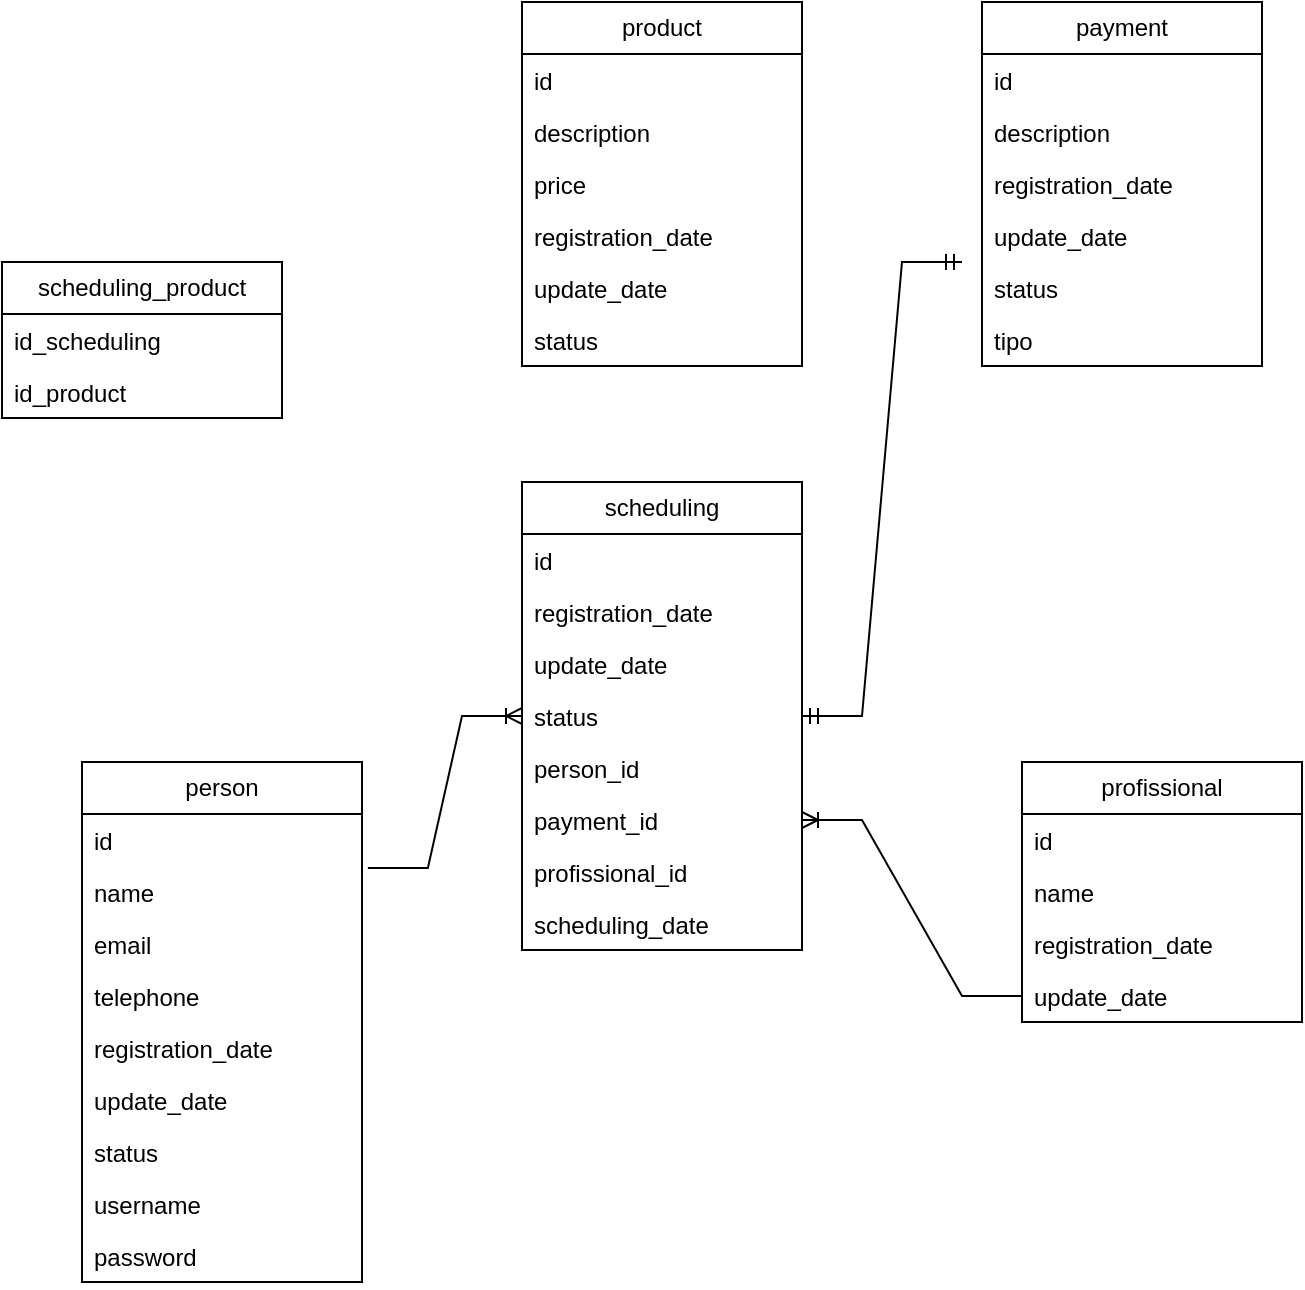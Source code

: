 <mxfile version="26.1.3">
  <diagram name="Página-1" id="Ypi8zajXE4CnerdbXZY2">
    <mxGraphModel dx="1674" dy="746" grid="1" gridSize="10" guides="1" tooltips="1" connect="1" arrows="1" fold="1" page="1" pageScale="1" pageWidth="827" pageHeight="1169" math="0" shadow="0">
      <root>
        <mxCell id="0" />
        <mxCell id="1" parent="0" />
        <mxCell id="1gxR2JI7KWspUDncfXjb-1" value="person" style="swimlane;fontStyle=0;childLayout=stackLayout;horizontal=1;startSize=26;fillColor=none;horizontalStack=0;resizeParent=1;resizeParentMax=0;resizeLast=0;collapsible=1;marginBottom=0;whiteSpace=wrap;html=1;" vertex="1" parent="1">
          <mxGeometry x="160" y="410" width="140" height="260" as="geometry" />
        </mxCell>
        <mxCell id="1gxR2JI7KWspUDncfXjb-2" value="id" style="text;strokeColor=none;fillColor=none;align=left;verticalAlign=top;spacingLeft=4;spacingRight=4;overflow=hidden;rotatable=0;points=[[0,0.5],[1,0.5]];portConstraint=eastwest;whiteSpace=wrap;html=1;" vertex="1" parent="1gxR2JI7KWspUDncfXjb-1">
          <mxGeometry y="26" width="140" height="26" as="geometry" />
        </mxCell>
        <mxCell id="1gxR2JI7KWspUDncfXjb-3" value="name&lt;div&gt;&lt;br&gt;&lt;/div&gt;" style="text;strokeColor=none;fillColor=none;align=left;verticalAlign=top;spacingLeft=4;spacingRight=4;overflow=hidden;rotatable=0;points=[[0,0.5],[1,0.5]];portConstraint=eastwest;whiteSpace=wrap;html=1;" vertex="1" parent="1gxR2JI7KWspUDncfXjb-1">
          <mxGeometry y="52" width="140" height="26" as="geometry" />
        </mxCell>
        <mxCell id="1gxR2JI7KWspUDncfXjb-4" value="email&lt;div&gt;&lt;br&gt;&lt;/div&gt;" style="text;strokeColor=none;fillColor=none;align=left;verticalAlign=top;spacingLeft=4;spacingRight=4;overflow=hidden;rotatable=0;points=[[0,0.5],[1,0.5]];portConstraint=eastwest;whiteSpace=wrap;html=1;" vertex="1" parent="1gxR2JI7KWspUDncfXjb-1">
          <mxGeometry y="78" width="140" height="26" as="geometry" />
        </mxCell>
        <mxCell id="1gxR2JI7KWspUDncfXjb-5" value="&lt;div&gt;telephone&lt;/div&gt;" style="text;strokeColor=none;fillColor=none;align=left;verticalAlign=top;spacingLeft=4;spacingRight=4;overflow=hidden;rotatable=0;points=[[0,0.5],[1,0.5]];portConstraint=eastwest;whiteSpace=wrap;html=1;" vertex="1" parent="1gxR2JI7KWspUDncfXjb-1">
          <mxGeometry y="104" width="140" height="26" as="geometry" />
        </mxCell>
        <mxCell id="1gxR2JI7KWspUDncfXjb-6" value="&lt;div&gt;registration_date&lt;/div&gt;" style="text;strokeColor=none;fillColor=none;align=left;verticalAlign=top;spacingLeft=4;spacingRight=4;overflow=hidden;rotatable=0;points=[[0,0.5],[1,0.5]];portConstraint=eastwest;whiteSpace=wrap;html=1;" vertex="1" parent="1gxR2JI7KWspUDncfXjb-1">
          <mxGeometry y="130" width="140" height="26" as="geometry" />
        </mxCell>
        <mxCell id="1gxR2JI7KWspUDncfXjb-33" value="&lt;div&gt;update_date&lt;/div&gt;" style="text;strokeColor=none;fillColor=none;align=left;verticalAlign=top;spacingLeft=4;spacingRight=4;overflow=hidden;rotatable=0;points=[[0,0.5],[1,0.5]];portConstraint=eastwest;whiteSpace=wrap;html=1;" vertex="1" parent="1gxR2JI7KWspUDncfXjb-1">
          <mxGeometry y="156" width="140" height="26" as="geometry" />
        </mxCell>
        <mxCell id="1gxR2JI7KWspUDncfXjb-7" value="&lt;div&gt;status&lt;/div&gt;" style="text;strokeColor=none;fillColor=none;align=left;verticalAlign=top;spacingLeft=4;spacingRight=4;overflow=hidden;rotatable=0;points=[[0,0.5],[1,0.5]];portConstraint=eastwest;whiteSpace=wrap;html=1;" vertex="1" parent="1gxR2JI7KWspUDncfXjb-1">
          <mxGeometry y="182" width="140" height="26" as="geometry" />
        </mxCell>
        <mxCell id="1gxR2JI7KWspUDncfXjb-8" value="&lt;div&gt;username&lt;/div&gt;&lt;div&gt;&lt;br&gt;&lt;/div&gt;" style="text;strokeColor=none;fillColor=none;align=left;verticalAlign=top;spacingLeft=4;spacingRight=4;overflow=hidden;rotatable=0;points=[[0,0.5],[1,0.5]];portConstraint=eastwest;whiteSpace=wrap;html=1;" vertex="1" parent="1gxR2JI7KWspUDncfXjb-1">
          <mxGeometry y="208" width="140" height="26" as="geometry" />
        </mxCell>
        <mxCell id="1gxR2JI7KWspUDncfXjb-9" value="&lt;div&gt;password&lt;/div&gt;&lt;div&gt;&lt;br&gt;&lt;/div&gt;" style="text;strokeColor=none;fillColor=none;align=left;verticalAlign=top;spacingLeft=4;spacingRight=4;overflow=hidden;rotatable=0;points=[[0,0.5],[1,0.5]];portConstraint=eastwest;whiteSpace=wrap;html=1;" vertex="1" parent="1gxR2JI7KWspUDncfXjb-1">
          <mxGeometry y="234" width="140" height="26" as="geometry" />
        </mxCell>
        <mxCell id="1gxR2JI7KWspUDncfXjb-10" value="product" style="swimlane;fontStyle=0;childLayout=stackLayout;horizontal=1;startSize=26;fillColor=none;horizontalStack=0;resizeParent=1;resizeParentMax=0;resizeLast=0;collapsible=1;marginBottom=0;whiteSpace=wrap;html=1;" vertex="1" parent="1">
          <mxGeometry x="380" y="30" width="140" height="182" as="geometry" />
        </mxCell>
        <mxCell id="1gxR2JI7KWspUDncfXjb-11" value="id" style="text;strokeColor=none;fillColor=none;align=left;verticalAlign=top;spacingLeft=4;spacingRight=4;overflow=hidden;rotatable=0;points=[[0,0.5],[1,0.5]];portConstraint=eastwest;whiteSpace=wrap;html=1;" vertex="1" parent="1gxR2JI7KWspUDncfXjb-10">
          <mxGeometry y="26" width="140" height="26" as="geometry" />
        </mxCell>
        <mxCell id="1gxR2JI7KWspUDncfXjb-12" value="&lt;div&gt;description&lt;/div&gt;" style="text;strokeColor=none;fillColor=none;align=left;verticalAlign=top;spacingLeft=4;spacingRight=4;overflow=hidden;rotatable=0;points=[[0,0.5],[1,0.5]];portConstraint=eastwest;whiteSpace=wrap;html=1;" vertex="1" parent="1gxR2JI7KWspUDncfXjb-10">
          <mxGeometry y="52" width="140" height="26" as="geometry" />
        </mxCell>
        <mxCell id="1gxR2JI7KWspUDncfXjb-13" value="&lt;div&gt;price&lt;/div&gt;" style="text;strokeColor=none;fillColor=none;align=left;verticalAlign=top;spacingLeft=4;spacingRight=4;overflow=hidden;rotatable=0;points=[[0,0.5],[1,0.5]];portConstraint=eastwest;whiteSpace=wrap;html=1;" vertex="1" parent="1gxR2JI7KWspUDncfXjb-10">
          <mxGeometry y="78" width="140" height="26" as="geometry" />
        </mxCell>
        <mxCell id="1gxR2JI7KWspUDncfXjb-14" value="&lt;div&gt;registration_date&lt;/div&gt;" style="text;strokeColor=none;fillColor=none;align=left;verticalAlign=top;spacingLeft=4;spacingRight=4;overflow=hidden;rotatable=0;points=[[0,0.5],[1,0.5]];portConstraint=eastwest;whiteSpace=wrap;html=1;" vertex="1" parent="1gxR2JI7KWspUDncfXjb-10">
          <mxGeometry y="104" width="140" height="26" as="geometry" />
        </mxCell>
        <mxCell id="1gxR2JI7KWspUDncfXjb-35" value="&lt;div&gt;update_date&lt;/div&gt;" style="text;strokeColor=none;fillColor=none;align=left;verticalAlign=top;spacingLeft=4;spacingRight=4;overflow=hidden;rotatable=0;points=[[0,0.5],[1,0.5]];portConstraint=eastwest;whiteSpace=wrap;html=1;" vertex="1" parent="1gxR2JI7KWspUDncfXjb-10">
          <mxGeometry y="130" width="140" height="26" as="geometry" />
        </mxCell>
        <mxCell id="1gxR2JI7KWspUDncfXjb-16" value="&lt;div&gt;status&lt;/div&gt;" style="text;strokeColor=none;fillColor=none;align=left;verticalAlign=top;spacingLeft=4;spacingRight=4;overflow=hidden;rotatable=0;points=[[0,0.5],[1,0.5]];portConstraint=eastwest;whiteSpace=wrap;html=1;" vertex="1" parent="1gxR2JI7KWspUDncfXjb-10">
          <mxGeometry y="156" width="140" height="26" as="geometry" />
        </mxCell>
        <mxCell id="1gxR2JI7KWspUDncfXjb-19" value="payment" style="swimlane;fontStyle=0;childLayout=stackLayout;horizontal=1;startSize=26;fillColor=none;horizontalStack=0;resizeParent=1;resizeParentMax=0;resizeLast=0;collapsible=1;marginBottom=0;whiteSpace=wrap;html=1;" vertex="1" parent="1">
          <mxGeometry x="610" y="30" width="140" height="182" as="geometry" />
        </mxCell>
        <mxCell id="1gxR2JI7KWspUDncfXjb-20" value="id" style="text;strokeColor=none;fillColor=none;align=left;verticalAlign=top;spacingLeft=4;spacingRight=4;overflow=hidden;rotatable=0;points=[[0,0.5],[1,0.5]];portConstraint=eastwest;whiteSpace=wrap;html=1;" vertex="1" parent="1gxR2JI7KWspUDncfXjb-19">
          <mxGeometry y="26" width="140" height="26" as="geometry" />
        </mxCell>
        <mxCell id="1gxR2JI7KWspUDncfXjb-21" value="&lt;div&gt;description&lt;/div&gt;" style="text;strokeColor=none;fillColor=none;align=left;verticalAlign=top;spacingLeft=4;spacingRight=4;overflow=hidden;rotatable=0;points=[[0,0.5],[1,0.5]];portConstraint=eastwest;whiteSpace=wrap;html=1;" vertex="1" parent="1gxR2JI7KWspUDncfXjb-19">
          <mxGeometry y="52" width="140" height="26" as="geometry" />
        </mxCell>
        <mxCell id="1gxR2JI7KWspUDncfXjb-23" value="&lt;div&gt;registration_date&lt;/div&gt;" style="text;strokeColor=none;fillColor=none;align=left;verticalAlign=top;spacingLeft=4;spacingRight=4;overflow=hidden;rotatable=0;points=[[0,0.5],[1,0.5]];portConstraint=eastwest;whiteSpace=wrap;html=1;" vertex="1" parent="1gxR2JI7KWspUDncfXjb-19">
          <mxGeometry y="78" width="140" height="26" as="geometry" />
        </mxCell>
        <mxCell id="1gxR2JI7KWspUDncfXjb-37" value="&lt;div&gt;update_date&lt;/div&gt;" style="text;strokeColor=none;fillColor=none;align=left;verticalAlign=top;spacingLeft=4;spacingRight=4;overflow=hidden;rotatable=0;points=[[0,0.5],[1,0.5]];portConstraint=eastwest;whiteSpace=wrap;html=1;" vertex="1" parent="1gxR2JI7KWspUDncfXjb-19">
          <mxGeometry y="104" width="140" height="26" as="geometry" />
        </mxCell>
        <mxCell id="1gxR2JI7KWspUDncfXjb-24" value="&lt;div&gt;status&lt;/div&gt;" style="text;strokeColor=none;fillColor=none;align=left;verticalAlign=top;spacingLeft=4;spacingRight=4;overflow=hidden;rotatable=0;points=[[0,0.5],[1,0.5]];portConstraint=eastwest;whiteSpace=wrap;html=1;" vertex="1" parent="1gxR2JI7KWspUDncfXjb-19">
          <mxGeometry y="130" width="140" height="26" as="geometry" />
        </mxCell>
        <mxCell id="1gxR2JI7KWspUDncfXjb-25" value="&lt;div&gt;tipo&lt;/div&gt;&lt;div&gt;&lt;br&gt;&lt;/div&gt;" style="text;strokeColor=none;fillColor=none;align=left;verticalAlign=top;spacingLeft=4;spacingRight=4;overflow=hidden;rotatable=0;points=[[0,0.5],[1,0.5]];portConstraint=eastwest;whiteSpace=wrap;html=1;" vertex="1" parent="1gxR2JI7KWspUDncfXjb-19">
          <mxGeometry y="156" width="140" height="26" as="geometry" />
        </mxCell>
        <mxCell id="1gxR2JI7KWspUDncfXjb-26" value="scheduling" style="swimlane;fontStyle=0;childLayout=stackLayout;horizontal=1;startSize=26;fillColor=none;horizontalStack=0;resizeParent=1;resizeParentMax=0;resizeLast=0;collapsible=1;marginBottom=0;whiteSpace=wrap;html=1;" vertex="1" parent="1">
          <mxGeometry x="380" y="270" width="140" height="234" as="geometry" />
        </mxCell>
        <mxCell id="1gxR2JI7KWspUDncfXjb-27" value="id" style="text;strokeColor=none;fillColor=none;align=left;verticalAlign=top;spacingLeft=4;spacingRight=4;overflow=hidden;rotatable=0;points=[[0,0.5],[1,0.5]];portConstraint=eastwest;whiteSpace=wrap;html=1;" vertex="1" parent="1gxR2JI7KWspUDncfXjb-26">
          <mxGeometry y="26" width="140" height="26" as="geometry" />
        </mxCell>
        <mxCell id="1gxR2JI7KWspUDncfXjb-28" value="registration_date" style="text;strokeColor=none;fillColor=none;align=left;verticalAlign=top;spacingLeft=4;spacingRight=4;overflow=hidden;rotatable=0;points=[[0,0.5],[1,0.5]];portConstraint=eastwest;whiteSpace=wrap;html=1;" vertex="1" parent="1gxR2JI7KWspUDncfXjb-26">
          <mxGeometry y="52" width="140" height="26" as="geometry" />
        </mxCell>
        <mxCell id="1gxR2JI7KWspUDncfXjb-39" value="update_date" style="text;strokeColor=none;fillColor=none;align=left;verticalAlign=top;spacingLeft=4;spacingRight=4;overflow=hidden;rotatable=0;points=[[0,0.5],[1,0.5]];portConstraint=eastwest;whiteSpace=wrap;html=1;" vertex="1" parent="1gxR2JI7KWspUDncfXjb-26">
          <mxGeometry y="78" width="140" height="26" as="geometry" />
        </mxCell>
        <mxCell id="1gxR2JI7KWspUDncfXjb-29" value="status" style="text;strokeColor=none;fillColor=none;align=left;verticalAlign=top;spacingLeft=4;spacingRight=4;overflow=hidden;rotatable=0;points=[[0,0.5],[1,0.5]];portConstraint=eastwest;whiteSpace=wrap;html=1;" vertex="1" parent="1gxR2JI7KWspUDncfXjb-26">
          <mxGeometry y="104" width="140" height="26" as="geometry" />
        </mxCell>
        <mxCell id="1gxR2JI7KWspUDncfXjb-30" value="person_id" style="text;strokeColor=none;fillColor=none;align=left;verticalAlign=top;spacingLeft=4;spacingRight=4;overflow=hidden;rotatable=0;points=[[0,0.5],[1,0.5]];portConstraint=eastwest;whiteSpace=wrap;html=1;" vertex="1" parent="1gxR2JI7KWspUDncfXjb-26">
          <mxGeometry y="130" width="140" height="26" as="geometry" />
        </mxCell>
        <mxCell id="1gxR2JI7KWspUDncfXjb-31" value="payment_id" style="text;strokeColor=none;fillColor=none;align=left;verticalAlign=top;spacingLeft=4;spacingRight=4;overflow=hidden;rotatable=0;points=[[0,0.5],[1,0.5]];portConstraint=eastwest;whiteSpace=wrap;html=1;" vertex="1" parent="1gxR2JI7KWspUDncfXjb-26">
          <mxGeometry y="156" width="140" height="26" as="geometry" />
        </mxCell>
        <mxCell id="1gxR2JI7KWspUDncfXjb-46" value="profissional_id" style="text;strokeColor=none;fillColor=none;align=left;verticalAlign=top;spacingLeft=4;spacingRight=4;overflow=hidden;rotatable=0;points=[[0,0.5],[1,0.5]];portConstraint=eastwest;whiteSpace=wrap;html=1;" vertex="1" parent="1gxR2JI7KWspUDncfXjb-26">
          <mxGeometry y="182" width="140" height="26" as="geometry" />
        </mxCell>
        <mxCell id="1gxR2JI7KWspUDncfXjb-32" value="scheduling_date" style="text;strokeColor=none;fillColor=none;align=left;verticalAlign=top;spacingLeft=4;spacingRight=4;overflow=hidden;rotatable=0;points=[[0,0.5],[1,0.5]];portConstraint=eastwest;whiteSpace=wrap;html=1;" vertex="1" parent="1gxR2JI7KWspUDncfXjb-26">
          <mxGeometry y="208" width="140" height="26" as="geometry" />
        </mxCell>
        <mxCell id="1gxR2JI7KWspUDncfXjb-40" value="profissional" style="swimlane;fontStyle=0;childLayout=stackLayout;horizontal=1;startSize=26;fillColor=none;horizontalStack=0;resizeParent=1;resizeParentMax=0;resizeLast=0;collapsible=1;marginBottom=0;whiteSpace=wrap;html=1;" vertex="1" parent="1">
          <mxGeometry x="630" y="410" width="140" height="130" as="geometry" />
        </mxCell>
        <mxCell id="1gxR2JI7KWspUDncfXjb-41" value="id" style="text;strokeColor=none;fillColor=none;align=left;verticalAlign=top;spacingLeft=4;spacingRight=4;overflow=hidden;rotatable=0;points=[[0,0.5],[1,0.5]];portConstraint=eastwest;whiteSpace=wrap;html=1;" vertex="1" parent="1gxR2JI7KWspUDncfXjb-40">
          <mxGeometry y="26" width="140" height="26" as="geometry" />
        </mxCell>
        <mxCell id="1gxR2JI7KWspUDncfXjb-42" value="name" style="text;strokeColor=none;fillColor=none;align=left;verticalAlign=top;spacingLeft=4;spacingRight=4;overflow=hidden;rotatable=0;points=[[0,0.5],[1,0.5]];portConstraint=eastwest;whiteSpace=wrap;html=1;" vertex="1" parent="1gxR2JI7KWspUDncfXjb-40">
          <mxGeometry y="52" width="140" height="26" as="geometry" />
        </mxCell>
        <mxCell id="1gxR2JI7KWspUDncfXjb-44" value="registration_date" style="text;strokeColor=none;fillColor=none;align=left;verticalAlign=top;spacingLeft=4;spacingRight=4;overflow=hidden;rotatable=0;points=[[0,0.5],[1,0.5]];portConstraint=eastwest;whiteSpace=wrap;html=1;" vertex="1" parent="1gxR2JI7KWspUDncfXjb-40">
          <mxGeometry y="78" width="140" height="26" as="geometry" />
        </mxCell>
        <mxCell id="1gxR2JI7KWspUDncfXjb-45" value="update_date" style="text;strokeColor=none;fillColor=none;align=left;verticalAlign=top;spacingLeft=4;spacingRight=4;overflow=hidden;rotatable=0;points=[[0,0.5],[1,0.5]];portConstraint=eastwest;whiteSpace=wrap;html=1;" vertex="1" parent="1gxR2JI7KWspUDncfXjb-40">
          <mxGeometry y="104" width="140" height="26" as="geometry" />
        </mxCell>
        <mxCell id="1gxR2JI7KWspUDncfXjb-49" value="" style="edgeStyle=entityRelationEdgeStyle;fontSize=12;html=1;endArrow=ERmandOne;startArrow=ERmandOne;rounded=0;exitX=1;exitY=0.5;exitDx=0;exitDy=0;" edge="1" parent="1" source="1gxR2JI7KWspUDncfXjb-29">
          <mxGeometry width="100" height="100" relative="1" as="geometry">
            <mxPoint x="470" y="490" as="sourcePoint" />
            <mxPoint x="600" y="160" as="targetPoint" />
            <Array as="points">
              <mxPoint x="620" y="140" />
            </Array>
          </mxGeometry>
        </mxCell>
        <mxCell id="1gxR2JI7KWspUDncfXjb-51" value="" style="edgeStyle=entityRelationEdgeStyle;fontSize=12;html=1;endArrow=ERoneToMany;rounded=0;exitX=1.021;exitY=0.038;exitDx=0;exitDy=0;exitPerimeter=0;entryX=0;entryY=0.5;entryDx=0;entryDy=0;" edge="1" parent="1" source="1gxR2JI7KWspUDncfXjb-3" target="1gxR2JI7KWspUDncfXjb-29">
          <mxGeometry width="100" height="100" relative="1" as="geometry">
            <mxPoint x="480" y="430" as="sourcePoint" />
            <mxPoint x="580" y="330" as="targetPoint" />
            <Array as="points">
              <mxPoint x="580" y="430" />
              <mxPoint x="420" y="300" />
            </Array>
          </mxGeometry>
        </mxCell>
        <mxCell id="1gxR2JI7KWspUDncfXjb-52" value="" style="edgeStyle=entityRelationEdgeStyle;fontSize=12;html=1;endArrow=ERoneToMany;rounded=0;entryX=1;entryY=0.5;entryDx=0;entryDy=0;" edge="1" parent="1" source="1gxR2JI7KWspUDncfXjb-45" target="1gxR2JI7KWspUDncfXjb-31">
          <mxGeometry width="100" height="100" relative="1" as="geometry">
            <mxPoint x="480" y="685" as="sourcePoint" />
            <mxPoint x="580" y="585" as="targetPoint" />
            <Array as="points">
              <mxPoint x="570" y="825" />
              <mxPoint x="570" y="875" />
            </Array>
          </mxGeometry>
        </mxCell>
        <mxCell id="1gxR2JI7KWspUDncfXjb-53" value="scheduling_product" style="swimlane;fontStyle=0;childLayout=stackLayout;horizontal=1;startSize=26;fillColor=none;horizontalStack=0;resizeParent=1;resizeParentMax=0;resizeLast=0;collapsible=1;marginBottom=0;whiteSpace=wrap;html=1;" vertex="1" parent="1">
          <mxGeometry x="120" y="160" width="140" height="78" as="geometry" />
        </mxCell>
        <mxCell id="1gxR2JI7KWspUDncfXjb-54" value="id_scheduling" style="text;strokeColor=none;fillColor=none;align=left;verticalAlign=top;spacingLeft=4;spacingRight=4;overflow=hidden;rotatable=0;points=[[0,0.5],[1,0.5]];portConstraint=eastwest;whiteSpace=wrap;html=1;" vertex="1" parent="1gxR2JI7KWspUDncfXjb-53">
          <mxGeometry y="26" width="140" height="26" as="geometry" />
        </mxCell>
        <mxCell id="1gxR2JI7KWspUDncfXjb-55" value="id_product" style="text;strokeColor=none;fillColor=none;align=left;verticalAlign=top;spacingLeft=4;spacingRight=4;overflow=hidden;rotatable=0;points=[[0,0.5],[1,0.5]];portConstraint=eastwest;whiteSpace=wrap;html=1;" vertex="1" parent="1gxR2JI7KWspUDncfXjb-53">
          <mxGeometry y="52" width="140" height="26" as="geometry" />
        </mxCell>
      </root>
    </mxGraphModel>
  </diagram>
</mxfile>
